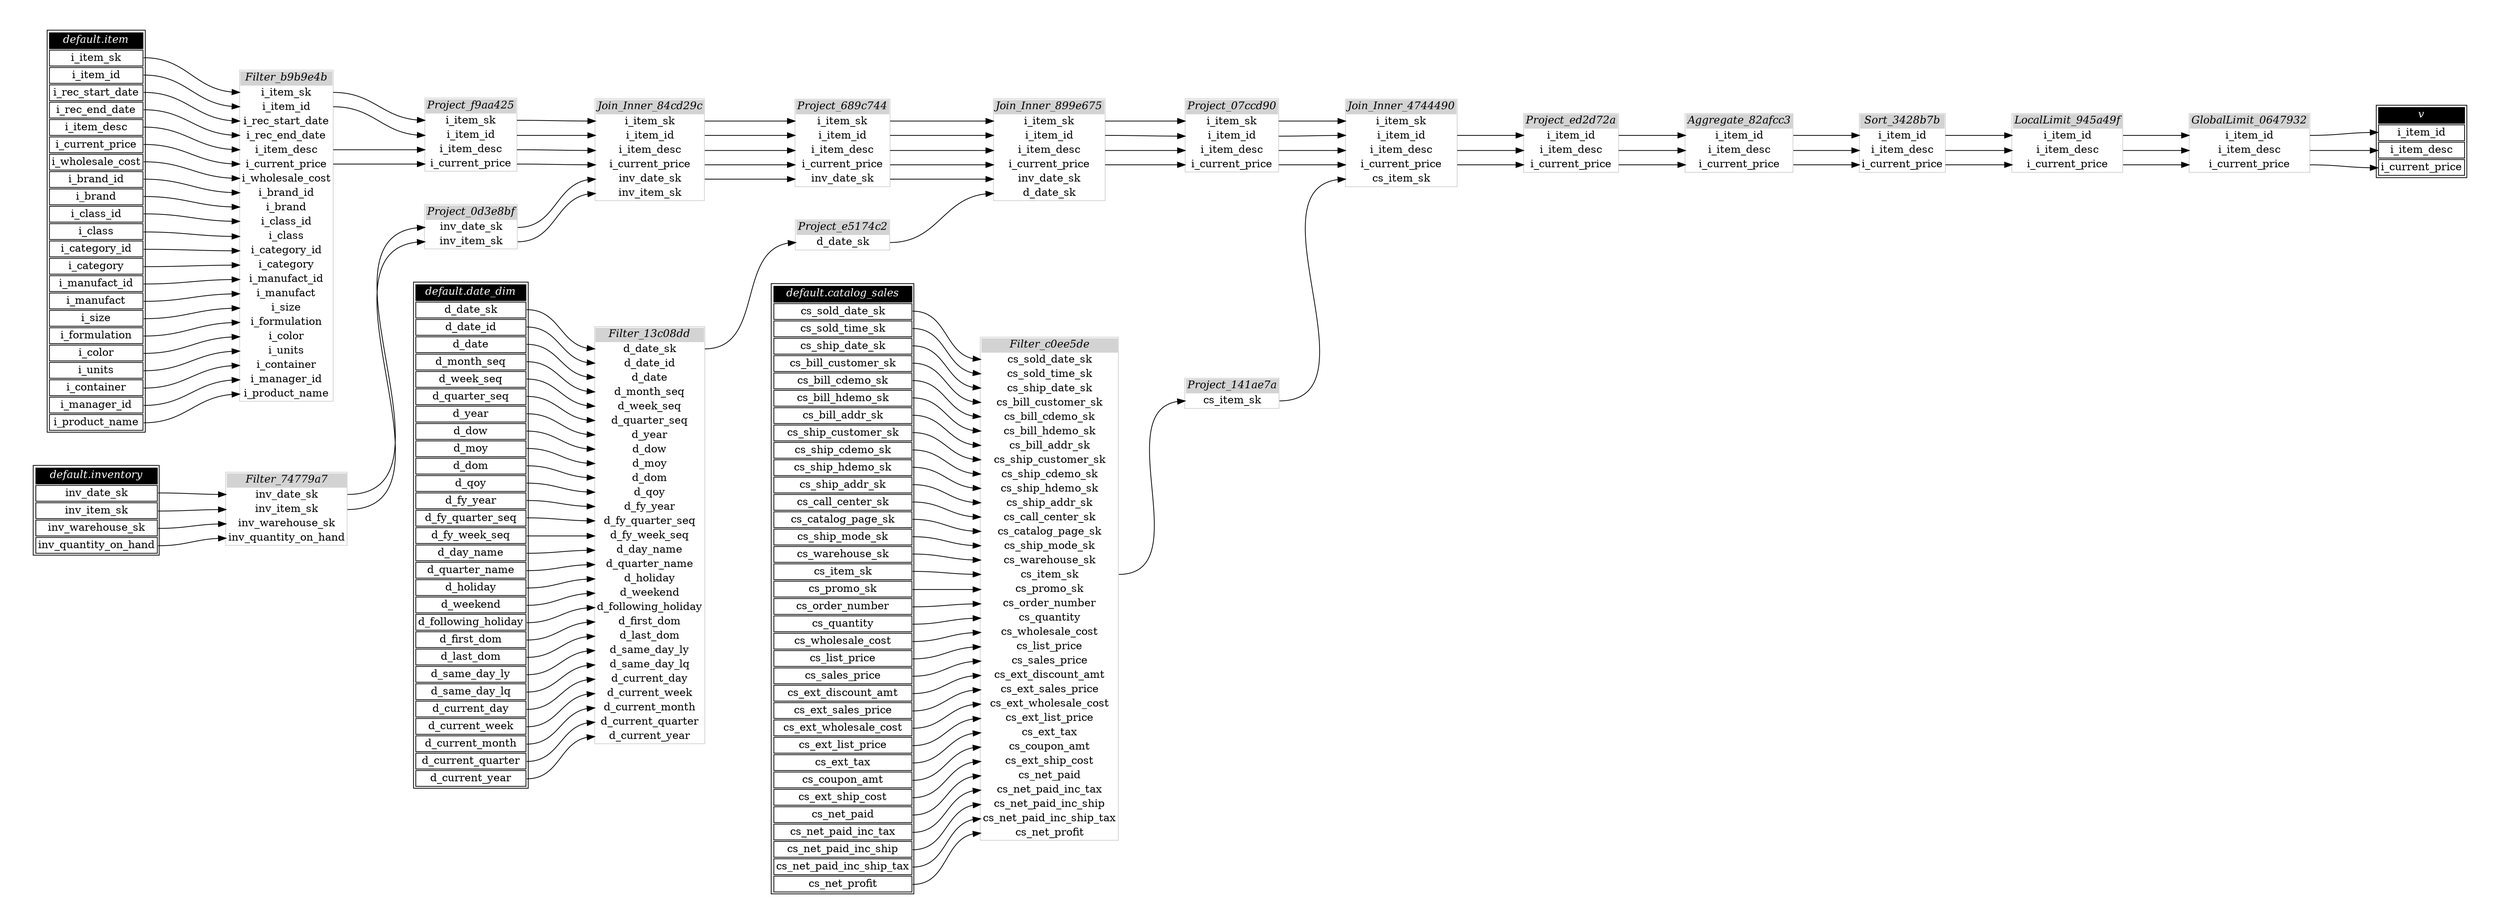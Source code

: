 // Automatically generated by TPCDSFlowTestSuite


digraph {
  graph [pad="0.5" nodesep="0.5" ranksep="1" fontname="Helvetica" rankdir=LR];
  node [shape=plaintext]

  
"Aggregate_82afcc3" [label=<
<table color="lightgray" border="1" cellborder="0" cellspacing="0">
  <tr><td bgcolor="lightgray" port="nodeName"><i>Aggregate_82afcc3</i></td></tr>
  <tr><td port="0">i_item_id</td></tr>
<tr><td port="1">i_item_desc</td></tr>
<tr><td port="2">i_current_price</td></tr>
</table>>];
     

"Filter_13c08dd" [label=<
<table color="lightgray" border="1" cellborder="0" cellspacing="0">
  <tr><td bgcolor="lightgray" port="nodeName"><i>Filter_13c08dd</i></td></tr>
  <tr><td port="0">d_date_sk</td></tr>
<tr><td port="1">d_date_id</td></tr>
<tr><td port="2">d_date</td></tr>
<tr><td port="3">d_month_seq</td></tr>
<tr><td port="4">d_week_seq</td></tr>
<tr><td port="5">d_quarter_seq</td></tr>
<tr><td port="6">d_year</td></tr>
<tr><td port="7">d_dow</td></tr>
<tr><td port="8">d_moy</td></tr>
<tr><td port="9">d_dom</td></tr>
<tr><td port="10">d_qoy</td></tr>
<tr><td port="11">d_fy_year</td></tr>
<tr><td port="12">d_fy_quarter_seq</td></tr>
<tr><td port="13">d_fy_week_seq</td></tr>
<tr><td port="14">d_day_name</td></tr>
<tr><td port="15">d_quarter_name</td></tr>
<tr><td port="16">d_holiday</td></tr>
<tr><td port="17">d_weekend</td></tr>
<tr><td port="18">d_following_holiday</td></tr>
<tr><td port="19">d_first_dom</td></tr>
<tr><td port="20">d_last_dom</td></tr>
<tr><td port="21">d_same_day_ly</td></tr>
<tr><td port="22">d_same_day_lq</td></tr>
<tr><td port="23">d_current_day</td></tr>
<tr><td port="24">d_current_week</td></tr>
<tr><td port="25">d_current_month</td></tr>
<tr><td port="26">d_current_quarter</td></tr>
<tr><td port="27">d_current_year</td></tr>
</table>>];
     

"Filter_74779a7" [label=<
<table color="lightgray" border="1" cellborder="0" cellspacing="0">
  <tr><td bgcolor="lightgray" port="nodeName"><i>Filter_74779a7</i></td></tr>
  <tr><td port="0">inv_date_sk</td></tr>
<tr><td port="1">inv_item_sk</td></tr>
<tr><td port="2">inv_warehouse_sk</td></tr>
<tr><td port="3">inv_quantity_on_hand</td></tr>
</table>>];
     

"Filter_b9b9e4b" [label=<
<table color="lightgray" border="1" cellborder="0" cellspacing="0">
  <tr><td bgcolor="lightgray" port="nodeName"><i>Filter_b9b9e4b</i></td></tr>
  <tr><td port="0">i_item_sk</td></tr>
<tr><td port="1">i_item_id</td></tr>
<tr><td port="2">i_rec_start_date</td></tr>
<tr><td port="3">i_rec_end_date</td></tr>
<tr><td port="4">i_item_desc</td></tr>
<tr><td port="5">i_current_price</td></tr>
<tr><td port="6">i_wholesale_cost</td></tr>
<tr><td port="7">i_brand_id</td></tr>
<tr><td port="8">i_brand</td></tr>
<tr><td port="9">i_class_id</td></tr>
<tr><td port="10">i_class</td></tr>
<tr><td port="11">i_category_id</td></tr>
<tr><td port="12">i_category</td></tr>
<tr><td port="13">i_manufact_id</td></tr>
<tr><td port="14">i_manufact</td></tr>
<tr><td port="15">i_size</td></tr>
<tr><td port="16">i_formulation</td></tr>
<tr><td port="17">i_color</td></tr>
<tr><td port="18">i_units</td></tr>
<tr><td port="19">i_container</td></tr>
<tr><td port="20">i_manager_id</td></tr>
<tr><td port="21">i_product_name</td></tr>
</table>>];
     

"Filter_c0ee5de" [label=<
<table color="lightgray" border="1" cellborder="0" cellspacing="0">
  <tr><td bgcolor="lightgray" port="nodeName"><i>Filter_c0ee5de</i></td></tr>
  <tr><td port="0">cs_sold_date_sk</td></tr>
<tr><td port="1">cs_sold_time_sk</td></tr>
<tr><td port="2">cs_ship_date_sk</td></tr>
<tr><td port="3">cs_bill_customer_sk</td></tr>
<tr><td port="4">cs_bill_cdemo_sk</td></tr>
<tr><td port="5">cs_bill_hdemo_sk</td></tr>
<tr><td port="6">cs_bill_addr_sk</td></tr>
<tr><td port="7">cs_ship_customer_sk</td></tr>
<tr><td port="8">cs_ship_cdemo_sk</td></tr>
<tr><td port="9">cs_ship_hdemo_sk</td></tr>
<tr><td port="10">cs_ship_addr_sk</td></tr>
<tr><td port="11">cs_call_center_sk</td></tr>
<tr><td port="12">cs_catalog_page_sk</td></tr>
<tr><td port="13">cs_ship_mode_sk</td></tr>
<tr><td port="14">cs_warehouse_sk</td></tr>
<tr><td port="15">cs_item_sk</td></tr>
<tr><td port="16">cs_promo_sk</td></tr>
<tr><td port="17">cs_order_number</td></tr>
<tr><td port="18">cs_quantity</td></tr>
<tr><td port="19">cs_wholesale_cost</td></tr>
<tr><td port="20">cs_list_price</td></tr>
<tr><td port="21">cs_sales_price</td></tr>
<tr><td port="22">cs_ext_discount_amt</td></tr>
<tr><td port="23">cs_ext_sales_price</td></tr>
<tr><td port="24">cs_ext_wholesale_cost</td></tr>
<tr><td port="25">cs_ext_list_price</td></tr>
<tr><td port="26">cs_ext_tax</td></tr>
<tr><td port="27">cs_coupon_amt</td></tr>
<tr><td port="28">cs_ext_ship_cost</td></tr>
<tr><td port="29">cs_net_paid</td></tr>
<tr><td port="30">cs_net_paid_inc_tax</td></tr>
<tr><td port="31">cs_net_paid_inc_ship</td></tr>
<tr><td port="32">cs_net_paid_inc_ship_tax</td></tr>
<tr><td port="33">cs_net_profit</td></tr>
</table>>];
     

"GlobalLimit_0647932" [label=<
<table color="lightgray" border="1" cellborder="0" cellspacing="0">
  <tr><td bgcolor="lightgray" port="nodeName"><i>GlobalLimit_0647932</i></td></tr>
  <tr><td port="0">i_item_id</td></tr>
<tr><td port="1">i_item_desc</td></tr>
<tr><td port="2">i_current_price</td></tr>
</table>>];
     

"Join_Inner_4744490" [label=<
<table color="lightgray" border="1" cellborder="0" cellspacing="0">
  <tr><td bgcolor="lightgray" port="nodeName"><i>Join_Inner_4744490</i></td></tr>
  <tr><td port="0">i_item_sk</td></tr>
<tr><td port="1">i_item_id</td></tr>
<tr><td port="2">i_item_desc</td></tr>
<tr><td port="3">i_current_price</td></tr>
<tr><td port="4">cs_item_sk</td></tr>
</table>>];
     

"Join_Inner_84cd29c" [label=<
<table color="lightgray" border="1" cellborder="0" cellspacing="0">
  <tr><td bgcolor="lightgray" port="nodeName"><i>Join_Inner_84cd29c</i></td></tr>
  <tr><td port="0">i_item_sk</td></tr>
<tr><td port="1">i_item_id</td></tr>
<tr><td port="2">i_item_desc</td></tr>
<tr><td port="3">i_current_price</td></tr>
<tr><td port="4">inv_date_sk</td></tr>
<tr><td port="5">inv_item_sk</td></tr>
</table>>];
     

"Join_Inner_899e675" [label=<
<table color="lightgray" border="1" cellborder="0" cellspacing="0">
  <tr><td bgcolor="lightgray" port="nodeName"><i>Join_Inner_899e675</i></td></tr>
  <tr><td port="0">i_item_sk</td></tr>
<tr><td port="1">i_item_id</td></tr>
<tr><td port="2">i_item_desc</td></tr>
<tr><td port="3">i_current_price</td></tr>
<tr><td port="4">inv_date_sk</td></tr>
<tr><td port="5">d_date_sk</td></tr>
</table>>];
     

"LocalLimit_945a49f" [label=<
<table color="lightgray" border="1" cellborder="0" cellspacing="0">
  <tr><td bgcolor="lightgray" port="nodeName"><i>LocalLimit_945a49f</i></td></tr>
  <tr><td port="0">i_item_id</td></tr>
<tr><td port="1">i_item_desc</td></tr>
<tr><td port="2">i_current_price</td></tr>
</table>>];
     

"Project_07ccd90" [label=<
<table color="lightgray" border="1" cellborder="0" cellspacing="0">
  <tr><td bgcolor="lightgray" port="nodeName"><i>Project_07ccd90</i></td></tr>
  <tr><td port="0">i_item_sk</td></tr>
<tr><td port="1">i_item_id</td></tr>
<tr><td port="2">i_item_desc</td></tr>
<tr><td port="3">i_current_price</td></tr>
</table>>];
     

"Project_0d3e8bf" [label=<
<table color="lightgray" border="1" cellborder="0" cellspacing="0">
  <tr><td bgcolor="lightgray" port="nodeName"><i>Project_0d3e8bf</i></td></tr>
  <tr><td port="0">inv_date_sk</td></tr>
<tr><td port="1">inv_item_sk</td></tr>
</table>>];
     

"Project_141ae7a" [label=<
<table color="lightgray" border="1" cellborder="0" cellspacing="0">
  <tr><td bgcolor="lightgray" port="nodeName"><i>Project_141ae7a</i></td></tr>
  <tr><td port="0">cs_item_sk</td></tr>
</table>>];
     

"Project_689c744" [label=<
<table color="lightgray" border="1" cellborder="0" cellspacing="0">
  <tr><td bgcolor="lightgray" port="nodeName"><i>Project_689c744</i></td></tr>
  <tr><td port="0">i_item_sk</td></tr>
<tr><td port="1">i_item_id</td></tr>
<tr><td port="2">i_item_desc</td></tr>
<tr><td port="3">i_current_price</td></tr>
<tr><td port="4">inv_date_sk</td></tr>
</table>>];
     

"Project_e5174c2" [label=<
<table color="lightgray" border="1" cellborder="0" cellspacing="0">
  <tr><td bgcolor="lightgray" port="nodeName"><i>Project_e5174c2</i></td></tr>
  <tr><td port="0">d_date_sk</td></tr>
</table>>];
     

"Project_ed2d72a" [label=<
<table color="lightgray" border="1" cellborder="0" cellspacing="0">
  <tr><td bgcolor="lightgray" port="nodeName"><i>Project_ed2d72a</i></td></tr>
  <tr><td port="0">i_item_id</td></tr>
<tr><td port="1">i_item_desc</td></tr>
<tr><td port="2">i_current_price</td></tr>
</table>>];
     

"Project_f9aa425" [label=<
<table color="lightgray" border="1" cellborder="0" cellspacing="0">
  <tr><td bgcolor="lightgray" port="nodeName"><i>Project_f9aa425</i></td></tr>
  <tr><td port="0">i_item_sk</td></tr>
<tr><td port="1">i_item_id</td></tr>
<tr><td port="2">i_item_desc</td></tr>
<tr><td port="3">i_current_price</td></tr>
</table>>];
     

"Sort_3428b7b" [label=<
<table color="lightgray" border="1" cellborder="0" cellspacing="0">
  <tr><td bgcolor="lightgray" port="nodeName"><i>Sort_3428b7b</i></td></tr>
  <tr><td port="0">i_item_id</td></tr>
<tr><td port="1">i_item_desc</td></tr>
<tr><td port="2">i_current_price</td></tr>
</table>>];
     

"default.catalog_sales" [color="black" label=<
<table>
  <tr><td bgcolor="black" port="nodeName"><i><font color="white">default.catalog_sales</font></i></td></tr>
  <tr><td port="0">cs_sold_date_sk</td></tr>
<tr><td port="1">cs_sold_time_sk</td></tr>
<tr><td port="2">cs_ship_date_sk</td></tr>
<tr><td port="3">cs_bill_customer_sk</td></tr>
<tr><td port="4">cs_bill_cdemo_sk</td></tr>
<tr><td port="5">cs_bill_hdemo_sk</td></tr>
<tr><td port="6">cs_bill_addr_sk</td></tr>
<tr><td port="7">cs_ship_customer_sk</td></tr>
<tr><td port="8">cs_ship_cdemo_sk</td></tr>
<tr><td port="9">cs_ship_hdemo_sk</td></tr>
<tr><td port="10">cs_ship_addr_sk</td></tr>
<tr><td port="11">cs_call_center_sk</td></tr>
<tr><td port="12">cs_catalog_page_sk</td></tr>
<tr><td port="13">cs_ship_mode_sk</td></tr>
<tr><td port="14">cs_warehouse_sk</td></tr>
<tr><td port="15">cs_item_sk</td></tr>
<tr><td port="16">cs_promo_sk</td></tr>
<tr><td port="17">cs_order_number</td></tr>
<tr><td port="18">cs_quantity</td></tr>
<tr><td port="19">cs_wholesale_cost</td></tr>
<tr><td port="20">cs_list_price</td></tr>
<tr><td port="21">cs_sales_price</td></tr>
<tr><td port="22">cs_ext_discount_amt</td></tr>
<tr><td port="23">cs_ext_sales_price</td></tr>
<tr><td port="24">cs_ext_wholesale_cost</td></tr>
<tr><td port="25">cs_ext_list_price</td></tr>
<tr><td port="26">cs_ext_tax</td></tr>
<tr><td port="27">cs_coupon_amt</td></tr>
<tr><td port="28">cs_ext_ship_cost</td></tr>
<tr><td port="29">cs_net_paid</td></tr>
<tr><td port="30">cs_net_paid_inc_tax</td></tr>
<tr><td port="31">cs_net_paid_inc_ship</td></tr>
<tr><td port="32">cs_net_paid_inc_ship_tax</td></tr>
<tr><td port="33">cs_net_profit</td></tr>
</table>>];
     

"default.date_dim" [color="black" label=<
<table>
  <tr><td bgcolor="black" port="nodeName"><i><font color="white">default.date_dim</font></i></td></tr>
  <tr><td port="0">d_date_sk</td></tr>
<tr><td port="1">d_date_id</td></tr>
<tr><td port="2">d_date</td></tr>
<tr><td port="3">d_month_seq</td></tr>
<tr><td port="4">d_week_seq</td></tr>
<tr><td port="5">d_quarter_seq</td></tr>
<tr><td port="6">d_year</td></tr>
<tr><td port="7">d_dow</td></tr>
<tr><td port="8">d_moy</td></tr>
<tr><td port="9">d_dom</td></tr>
<tr><td port="10">d_qoy</td></tr>
<tr><td port="11">d_fy_year</td></tr>
<tr><td port="12">d_fy_quarter_seq</td></tr>
<tr><td port="13">d_fy_week_seq</td></tr>
<tr><td port="14">d_day_name</td></tr>
<tr><td port="15">d_quarter_name</td></tr>
<tr><td port="16">d_holiday</td></tr>
<tr><td port="17">d_weekend</td></tr>
<tr><td port="18">d_following_holiday</td></tr>
<tr><td port="19">d_first_dom</td></tr>
<tr><td port="20">d_last_dom</td></tr>
<tr><td port="21">d_same_day_ly</td></tr>
<tr><td port="22">d_same_day_lq</td></tr>
<tr><td port="23">d_current_day</td></tr>
<tr><td port="24">d_current_week</td></tr>
<tr><td port="25">d_current_month</td></tr>
<tr><td port="26">d_current_quarter</td></tr>
<tr><td port="27">d_current_year</td></tr>
</table>>];
     

"default.inventory" [color="black" label=<
<table>
  <tr><td bgcolor="black" port="nodeName"><i><font color="white">default.inventory</font></i></td></tr>
  <tr><td port="0">inv_date_sk</td></tr>
<tr><td port="1">inv_item_sk</td></tr>
<tr><td port="2">inv_warehouse_sk</td></tr>
<tr><td port="3">inv_quantity_on_hand</td></tr>
</table>>];
     

"default.item" [color="black" label=<
<table>
  <tr><td bgcolor="black" port="nodeName"><i><font color="white">default.item</font></i></td></tr>
  <tr><td port="0">i_item_sk</td></tr>
<tr><td port="1">i_item_id</td></tr>
<tr><td port="2">i_rec_start_date</td></tr>
<tr><td port="3">i_rec_end_date</td></tr>
<tr><td port="4">i_item_desc</td></tr>
<tr><td port="5">i_current_price</td></tr>
<tr><td port="6">i_wholesale_cost</td></tr>
<tr><td port="7">i_brand_id</td></tr>
<tr><td port="8">i_brand</td></tr>
<tr><td port="9">i_class_id</td></tr>
<tr><td port="10">i_class</td></tr>
<tr><td port="11">i_category_id</td></tr>
<tr><td port="12">i_category</td></tr>
<tr><td port="13">i_manufact_id</td></tr>
<tr><td port="14">i_manufact</td></tr>
<tr><td port="15">i_size</td></tr>
<tr><td port="16">i_formulation</td></tr>
<tr><td port="17">i_color</td></tr>
<tr><td port="18">i_units</td></tr>
<tr><td port="19">i_container</td></tr>
<tr><td port="20">i_manager_id</td></tr>
<tr><td port="21">i_product_name</td></tr>
</table>>];
     

"v" [color="black" label=<
<table>
  <tr><td bgcolor="black" port="nodeName"><i><font color="white">v</font></i></td></tr>
  <tr><td port="0">i_item_id</td></tr>
<tr><td port="1">i_item_desc</td></tr>
<tr><td port="2">i_current_price</td></tr>
</table>>];
     
  "Aggregate_82afcc3":0 -> "Sort_3428b7b":0;
"Aggregate_82afcc3":1 -> "Sort_3428b7b":1;
"Aggregate_82afcc3":2 -> "Sort_3428b7b":2;
"Filter_13c08dd":0 -> "Project_e5174c2":0;
"Filter_74779a7":0 -> "Project_0d3e8bf":0;
"Filter_74779a7":1 -> "Project_0d3e8bf":1;
"Filter_b9b9e4b":0 -> "Project_f9aa425":0;
"Filter_b9b9e4b":1 -> "Project_f9aa425":1;
"Filter_b9b9e4b":4 -> "Project_f9aa425":2;
"Filter_b9b9e4b":5 -> "Project_f9aa425":3;
"Filter_c0ee5de":15 -> "Project_141ae7a":0;
"GlobalLimit_0647932":0 -> "v":0;
"GlobalLimit_0647932":1 -> "v":1;
"GlobalLimit_0647932":2 -> "v":2;
"Join_Inner_4744490":1 -> "Project_ed2d72a":0;
"Join_Inner_4744490":2 -> "Project_ed2d72a":1;
"Join_Inner_4744490":3 -> "Project_ed2d72a":2;
"Join_Inner_84cd29c":0 -> "Project_689c744":0;
"Join_Inner_84cd29c":1 -> "Project_689c744":1;
"Join_Inner_84cd29c":2 -> "Project_689c744":2;
"Join_Inner_84cd29c":3 -> "Project_689c744":3;
"Join_Inner_84cd29c":4 -> "Project_689c744":4;
"Join_Inner_899e675":0 -> "Project_07ccd90":0;
"Join_Inner_899e675":1 -> "Project_07ccd90":1;
"Join_Inner_899e675":2 -> "Project_07ccd90":2;
"Join_Inner_899e675":3 -> "Project_07ccd90":3;
"LocalLimit_945a49f":0 -> "GlobalLimit_0647932":0;
"LocalLimit_945a49f":1 -> "GlobalLimit_0647932":1;
"LocalLimit_945a49f":2 -> "GlobalLimit_0647932":2;
"Project_07ccd90":0 -> "Join_Inner_4744490":0;
"Project_07ccd90":1 -> "Join_Inner_4744490":1;
"Project_07ccd90":2 -> "Join_Inner_4744490":2;
"Project_07ccd90":3 -> "Join_Inner_4744490":3;
"Project_0d3e8bf":0 -> "Join_Inner_84cd29c":4;
"Project_0d3e8bf":1 -> "Join_Inner_84cd29c":5;
"Project_141ae7a":0 -> "Join_Inner_4744490":4;
"Project_689c744":0 -> "Join_Inner_899e675":0;
"Project_689c744":1 -> "Join_Inner_899e675":1;
"Project_689c744":2 -> "Join_Inner_899e675":2;
"Project_689c744":3 -> "Join_Inner_899e675":3;
"Project_689c744":4 -> "Join_Inner_899e675":4;
"Project_e5174c2":0 -> "Join_Inner_899e675":5;
"Project_ed2d72a":0 -> "Aggregate_82afcc3":0;
"Project_ed2d72a":1 -> "Aggregate_82afcc3":1;
"Project_ed2d72a":2 -> "Aggregate_82afcc3":2;
"Project_f9aa425":0 -> "Join_Inner_84cd29c":0;
"Project_f9aa425":1 -> "Join_Inner_84cd29c":1;
"Project_f9aa425":2 -> "Join_Inner_84cd29c":2;
"Project_f9aa425":3 -> "Join_Inner_84cd29c":3;
"Sort_3428b7b":0 -> "LocalLimit_945a49f":0;
"Sort_3428b7b":1 -> "LocalLimit_945a49f":1;
"Sort_3428b7b":2 -> "LocalLimit_945a49f":2;
"default.catalog_sales":0 -> "Filter_c0ee5de":0;
"default.catalog_sales":1 -> "Filter_c0ee5de":1;
"default.catalog_sales":10 -> "Filter_c0ee5de":10;
"default.catalog_sales":11 -> "Filter_c0ee5de":11;
"default.catalog_sales":12 -> "Filter_c0ee5de":12;
"default.catalog_sales":13 -> "Filter_c0ee5de":13;
"default.catalog_sales":14 -> "Filter_c0ee5de":14;
"default.catalog_sales":15 -> "Filter_c0ee5de":15;
"default.catalog_sales":16 -> "Filter_c0ee5de":16;
"default.catalog_sales":17 -> "Filter_c0ee5de":17;
"default.catalog_sales":18 -> "Filter_c0ee5de":18;
"default.catalog_sales":19 -> "Filter_c0ee5de":19;
"default.catalog_sales":2 -> "Filter_c0ee5de":2;
"default.catalog_sales":20 -> "Filter_c0ee5de":20;
"default.catalog_sales":21 -> "Filter_c0ee5de":21;
"default.catalog_sales":22 -> "Filter_c0ee5de":22;
"default.catalog_sales":23 -> "Filter_c0ee5de":23;
"default.catalog_sales":24 -> "Filter_c0ee5de":24;
"default.catalog_sales":25 -> "Filter_c0ee5de":25;
"default.catalog_sales":26 -> "Filter_c0ee5de":26;
"default.catalog_sales":27 -> "Filter_c0ee5de":27;
"default.catalog_sales":28 -> "Filter_c0ee5de":28;
"default.catalog_sales":29 -> "Filter_c0ee5de":29;
"default.catalog_sales":3 -> "Filter_c0ee5de":3;
"default.catalog_sales":30 -> "Filter_c0ee5de":30;
"default.catalog_sales":31 -> "Filter_c0ee5de":31;
"default.catalog_sales":32 -> "Filter_c0ee5de":32;
"default.catalog_sales":33 -> "Filter_c0ee5de":33;
"default.catalog_sales":4 -> "Filter_c0ee5de":4;
"default.catalog_sales":5 -> "Filter_c0ee5de":5;
"default.catalog_sales":6 -> "Filter_c0ee5de":6;
"default.catalog_sales":7 -> "Filter_c0ee5de":7;
"default.catalog_sales":8 -> "Filter_c0ee5de":8;
"default.catalog_sales":9 -> "Filter_c0ee5de":9;
"default.date_dim":0 -> "Filter_13c08dd":0;
"default.date_dim":1 -> "Filter_13c08dd":1;
"default.date_dim":10 -> "Filter_13c08dd":10;
"default.date_dim":11 -> "Filter_13c08dd":11;
"default.date_dim":12 -> "Filter_13c08dd":12;
"default.date_dim":13 -> "Filter_13c08dd":13;
"default.date_dim":14 -> "Filter_13c08dd":14;
"default.date_dim":15 -> "Filter_13c08dd":15;
"default.date_dim":16 -> "Filter_13c08dd":16;
"default.date_dim":17 -> "Filter_13c08dd":17;
"default.date_dim":18 -> "Filter_13c08dd":18;
"default.date_dim":19 -> "Filter_13c08dd":19;
"default.date_dim":2 -> "Filter_13c08dd":2;
"default.date_dim":20 -> "Filter_13c08dd":20;
"default.date_dim":21 -> "Filter_13c08dd":21;
"default.date_dim":22 -> "Filter_13c08dd":22;
"default.date_dim":23 -> "Filter_13c08dd":23;
"default.date_dim":24 -> "Filter_13c08dd":24;
"default.date_dim":25 -> "Filter_13c08dd":25;
"default.date_dim":26 -> "Filter_13c08dd":26;
"default.date_dim":27 -> "Filter_13c08dd":27;
"default.date_dim":3 -> "Filter_13c08dd":3;
"default.date_dim":4 -> "Filter_13c08dd":4;
"default.date_dim":5 -> "Filter_13c08dd":5;
"default.date_dim":6 -> "Filter_13c08dd":6;
"default.date_dim":7 -> "Filter_13c08dd":7;
"default.date_dim":8 -> "Filter_13c08dd":8;
"default.date_dim":9 -> "Filter_13c08dd":9;
"default.inventory":0 -> "Filter_74779a7":0;
"default.inventory":1 -> "Filter_74779a7":1;
"default.inventory":2 -> "Filter_74779a7":2;
"default.inventory":3 -> "Filter_74779a7":3;
"default.item":0 -> "Filter_b9b9e4b":0;
"default.item":1 -> "Filter_b9b9e4b":1;
"default.item":10 -> "Filter_b9b9e4b":10;
"default.item":11 -> "Filter_b9b9e4b":11;
"default.item":12 -> "Filter_b9b9e4b":12;
"default.item":13 -> "Filter_b9b9e4b":13;
"default.item":14 -> "Filter_b9b9e4b":14;
"default.item":15 -> "Filter_b9b9e4b":15;
"default.item":16 -> "Filter_b9b9e4b":16;
"default.item":17 -> "Filter_b9b9e4b":17;
"default.item":18 -> "Filter_b9b9e4b":18;
"default.item":19 -> "Filter_b9b9e4b":19;
"default.item":2 -> "Filter_b9b9e4b":2;
"default.item":20 -> "Filter_b9b9e4b":20;
"default.item":21 -> "Filter_b9b9e4b":21;
"default.item":3 -> "Filter_b9b9e4b":3;
"default.item":4 -> "Filter_b9b9e4b":4;
"default.item":5 -> "Filter_b9b9e4b":5;
"default.item":6 -> "Filter_b9b9e4b":6;
"default.item":7 -> "Filter_b9b9e4b":7;
"default.item":8 -> "Filter_b9b9e4b":8;
"default.item":9 -> "Filter_b9b9e4b":9;
}
       